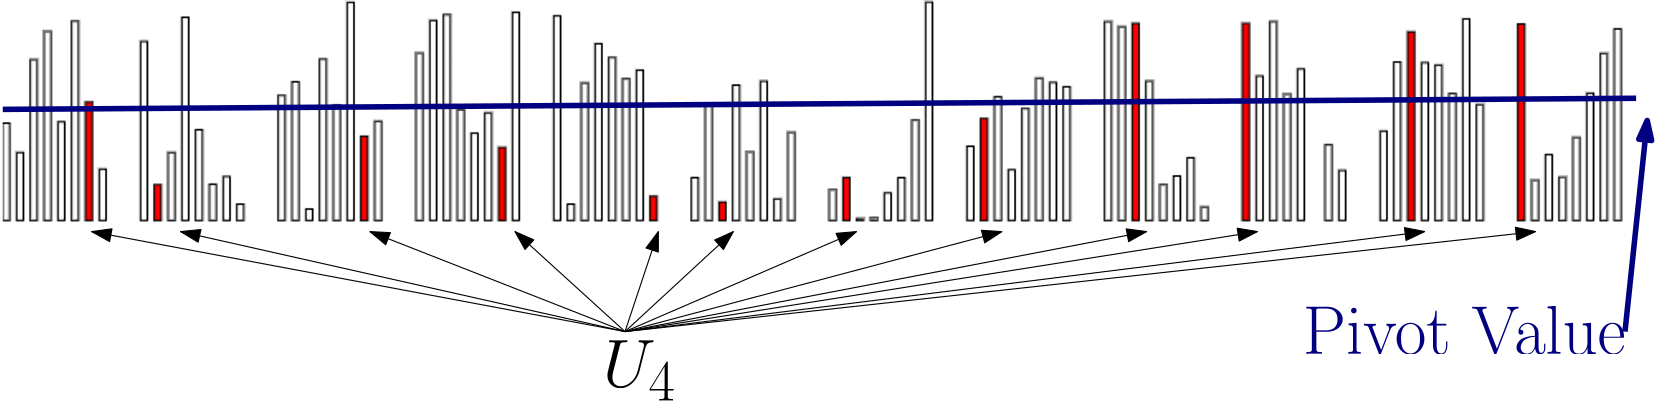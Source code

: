 <?xml version="1.0"?>
<!DOCTYPE ipe SYSTEM "ipe.dtd">
<ipe version="70212" creator="Ipe 7.2.12">
<info created="D:20190930100546" modified="D:20190930100546"/>
<bitmap id="1" width="1000" height="250" BitsPerComponent="8" ColorSpace="DeviceRGB" Filter="FlateDecode" length="4422" encoding="base64">
eNrt3U+IXVcdwPHX4r+SkKZCVJABQURxFipKkNhosDALpYI1qQVRRIpkIXbhQtSFs1BxIVhx
EaSIKEJtpIJFF1lIaqqIKOpiRBHBjaAG7MaC/2jj8T3ucG7OTPre3HvPPffcz4e3aNPJnfvO
+71zvs2fmRs3IJPfJ6wJsLe394M2awIAo5/Or40sFgtrAoSdYXt7+90NOwMAFHI67/+r0xmw
MwCA0xmwMwAATmfAzgAATmfAzgAAOJ0Ldz1hTbAzAABO5wLX6lTEWmFnAACczof5YNvly5et
FZh2ACbqmYQ1qeZ0Dnf7rcaFCxcm2u2rS8WMInYGAOZ54hyLOHEq6/Zwz6t/nnq37zWMKHYG
YCB/S1gTnDjWqt+7+lVbld1uRLEzABnezi+LeDvX5P1tOaPIiWOtbrqrNzXiu9LtYBediktt
Ez1S8/him7XydmYd4ZX9TiNzFBlRa7XOXel2sItO6Ei92FhnvwrL/o22iT7xryfWWatPNqab
H97O5N9kxooiI2qtdDvYGeZ8pP5/2U+c+PDx46vHdJd9d3f3I8eO7T8u7OzMJD/m/Hbe3tpa
RLyCut2Jo9t1O9hFKzhSH0vE3R6We/WYdLfvNs/i8mKh22fS7XvNi37hxAmvoG534uh23Q52
0QqO1FC190fCf9Ltul2351TNFwzX7d7Oul23gxEdutuD1T+HH9Ttul235x/R+AuG778Hx/W5
hG5Ht+t2MKK6XbcX4qmEbs80oge9B0e/q89E1rkr3e501u26HYyobtft2dbq7pMn9x/rrJVu
r7jbN70r3e501u26HYyobtftxa6Vbtftut3prNt1OxhR3a7bdbtu1+1OHGul240odgbdrtt1
u27X7brdiaPbdTvYRXW7btftul23ZzsmvtLmxNHtuh3sDLpdt+t23a7bC+z28Nk/3hBFul23
r+N6wlSj23W7btftul23zzCKnM66vfARDZc6FTHt6Hbdrtt1u27X7brd6azby+x2045u1+26
Xbfrdt0uipzOul23Y2cwV7pdt+t23a7blYzTWbebduwMul2363bdrtt1uxNHt+t2MFe6Xbfr
dt2u23W707mjryZ0u2nHzqDbdbtu1+29uJrQ7brd6dxlRD8WaR1eut20o9t1u27X7bq923vw
XOR534O6Xck4nY8worrdtKPbdbtu1+26PfN7ULcrGaezbh/rUu9tm885iG7X7bpdt+v2Yrv9
4bYudyWKpu6+tud9BXV7xd0efvx7jVmdg+h23a7bdbtuL7bbw1091Oh4V6KogmPi8cY6r6Bu
r7vb53kOott1u27X7bq95G7v665EUa3HhG7X7bodu6hu1+0jDsNdkdYwHLRWYTUutul23a7b
dbtu1+1gF9Xtuj3PMDy9dPMwHNLt4adcasTD8NuEbtftoki363bdjm7X7bpdtw8+DId3+2F7
++sjhRz0ul23O3F0u27X7eh23a7bdXuXvV2363bdrtt1e33d/peE7tLtul23l9nt4YN32nS7
btftoki36/b5dHv44FdEpJpu1+26veRuDz/lSqP8tdLtul23O3F0uxGd3N6Obrch6/apH166
Xbfrdt2u23W7bke363bdrtt1u27X7bpdt+t2bxzsorp9xG4PT3C3Tbfrdt2u23W7btftuh3d
HvwkodvH7fawJp9tzGq/0u26XbfLD91uRI+wVmHN3xpZZ9nR7dMNyLdFCj+dZ9Lt8/x1Bt2u
23V79SfOPxO63Yj20u3Bz5bWXPZqWvRSmz6fQ7dP6HS+Rbd/qa3wL2+u23W7btft8zxxXhIZ
4hXU7VMZ0UcTHbt9o2WvqUUvNvyGwpy7PTzBj7YV3u3hUp9olP9tiXS7btftut2Jo9vnPKJh
oR6IdFmrarr9ucRMdgbd3tcm87XGUCXTa7dP6NuJ6nbdrtt1uxNHt8+82/taq2q6PdztbRF/
8Va39/LG0e26Xbfrdt2u23W7btftebY+3a7bO75x7op02WR0u27X7bpdtztxdLtu1+26XbcP
usk8vdRxk9Htul2363bd7sTR7bpdt+t23V7+JqPbdbtu1+263Ymj23W7btftul2363bdrtuD
PyR0u27X7bpdt+t23a7bdXvmbg9X+nSbbr/FpV4Tyf23sMfr9vAE4yfe5RzU7bp9He9qy/kK
6nbdrtvR7bq95G4PPt+ob7/qfa1Wv+A8wldPGrXb+zoHdbtuX/MV/GEj8yuo23W7bqfAneHl
kS5Hqm6vo9sr3q+qWSvdrttn1e1jvYK6XbfrdsrcGf661PFI1e26Xbfrdt2u23W7btftul23
Z94ZdLtu1+26XbeveakwS/FDt+t23a7bdbtu1+26Xbfrdt1eYLfvLifqcnuudLtu1+26va9h
OBOpb9p1u27X7bq9tG6/mtDtNXV7Ole6fUKv4HaknFTT7bo9vqufLlX5f6m6Xbfrdt1eWreH
Hz8X6TTtul236/Z+X8Hd3b2l0lJNt+v2GzP43SXdrtt1u24vsNt7m3bdrtt1e9/dPpVUO8J7
8NcJ3a7bdft8uv0dbaWUjG7X7bpdt+t23a7bD3qCb4wM8R7U7bpdt5c8DE82CioZ3a7bdbtu
1+26Xbf3sVZPJnS7bqeyYdDtul2363bdrtt1ewXdHi514G+s63bdjm7X7bpdt+t23a7bdXtR
3T5W9el23a7bdbtu1+26Xbfrdt2u23W7btftul2363bdrtt1u27X7bpdt+t23d6LndOn40ch
W59u1+26Xbfrdt1eTbf/IqHbdbtun6iw5mcj+b8x+pXFYvWID3rdrtt1u27X7fEreLZNt+v2
jQLyLZFCviWKbtftuv3Iy35tKf8wHHbQ63bdrtt1+4S6fREZbr+61lj3Cep23d73tOt23a7b
S+j2sYZBt+t23a7bK+j2Avcr3a7bdbtu1+26Xbfrdt2u23W7btftul2363bdrtt1u27X7bpd
t+t23a7bdbtu1+26Xbfrdt2u23X7hLo9/PiLI4Vsfbpdt+t23a7bdbtun3q3h7v6ZZtu1+26
vfsr+K+lcrY+3a7bdXuZr+AjCd2u23W7br/1JvPmRpe+0u26XbcXu/Xp9kFb9NVtul23b7Ts
D0Yyf41f3a7bdfsUu72XvtLtul236/aNhuF6YqLdHn7KHxtdhkG3z7PbR/zeHLpdt+t23a7b
dbtu1+1rDcPW1qk77th/DDHt47aobtftul2363bdrtun0u2PJXS7btftQxypul2363bdrtt1
u27X7R3n6v5I5r8Tp9t1u27X7bpdt+t23a7bdbtuL6QZdLtu1+26Xbfrdt2u23W7btftul23
63bdrtt1u27X7bpdt+t23a7bdbtu1+26Xbfr9i7D8GxCt+v2UfarcJ3XRYZ4O+t23a7bdbtu
z7xfPZHQ7bpdt3eZ9tsjA20yul23rzntv1sa6O2s23W7btftuj3zfhWuc++dd+4/1tlFdbtu
1+1H2ZB1u27P3u2Dvp11u27X7bpdt+fv9k13Ud2u23W7btftul236/b4rq616farCd2u23W7
bg/X+VSbbtftul2363bdnrnbw2c/2yikZMbt9nBT5yKZR1S363bdXmy3B19oFH7Q63bdrtt1
u26vtdtLK5nRu33EEdXtul23l9ztUznodbtu1+26fYbdHj7vK9t0u27X7bpdt+t23a7bdXvs
HwndrttH6fbw2f/cKOQc1O26Xbfrdt2u23W7bi+n28OljkeG+vMMul23T/Ac1O26Xbfrdt2u
23W7bi+q24c+B3W7btftul2363bdrtt1u27X7bpdt+t23a7bdbtu1+26Xbfrdt2u23W7btft
ul2363bdrtt1u27X7bpdt+t23a7bdbtu1+26Xbfrdt2u23W7br/FXP28Tbfrdt2u23W7btft
ul2363bdXmbJnG5Mt2R0u27X7bpdtxfe7eFSb2/T7bq9l130kTbdrtvr7vYKSka363bdrtt1
e/ndHi7148YESka3T6Tbw6UebAw17bpdtysZ3a7bTbtu1+0z6/YplYxun063Dz7tul23Kxnd
rttNu27X7bpdtyeeS+h23a7bdXv13R4++ENtul2363bd3qM/JXS7bu/e7eGDb4tk/vUr3a7b
u3T7o205dwbdXkG3h5/yzcZAJaPbTft8uj18itsjhUz7iN0e7upVx4/vP4Zb9hdGcg6Dbh+r
20f8fWfdrts7jugDjQEPet1eb7dnKBndbtrn0+3hEz27VM60j9vth6Va78v+n6XMw6Dbdbtu
n3O3P5wo5aDX7bpdt+t23T7NaZ9Jt48yDLpdt+v2OXd7uKWHIgUd9Lp9yiXz94SS0e26Xbfr
dt2u23W7bu/Y7YUe9Lp9sGm/75574sdAT/ClESWj23W7btftur38bg/X2YkU8nXVdLtu1+1z
LpkwDI8vFqtHOcOg23W7btftul23j97twZWlcr4esm7X7bp95t1e4DDodt2u23W7btftJXT7
WE9Qt+t23a7bdbtu1+26vb5uD9f5QJtu1+26Xbfrdt2u25WMbtftpr3Abg++3Vgn1XS7btft
ul2363bdrmR0u2437aN0+0apdoS5emebbtftul2363bdrtt1u27X7bq9wG4PT/BHjUKGQbfr
dt2u23W7blcyul23Z1ure8+ejR85S0a3D94Mul2363bdrtt1u27X7bq9lm4Pw/DEYrF6xMNQ
zbT/JqHbdbtu1+26Xbfrdt2u23X7FLv9wGGoZ9q3t98QyT3tul2363bdrtt1u27X7bpdt0+8
28MHP9U20b1dt+t23a7bdbtu1+26Xbfr9rq7PZTM3SdPrh7T3dt1u27X7bpdt+t23T7iWh2L
VPgnB3T7KNO+vf2CSCnTPna3j1Uyul2363bdrtt1u26vZm9/Zinz3q7b6+728F//u5R5v9Lt
ul23z7nbv5/Q7bpdt+t2e3v3vf3fCd1eWbePsl/pdt2u2+fc7eE674l0nXbdrtt1u263tzd3
9aJI5lTT7bpdt+t2e7tp1+26Xbfrdnt7+amm23W7ktHt9nbTrtt1u27X7fZ23a7bdbtu1+26
Xbfrdt2u23W7btftul2363bdrtt1u27X7brd3q7bdbtuVzK63d5u2nW7btftut3ertt1u26f
T7d/N7F/qfdFCv+Wc/Z23a7bdXv13b63lN7VXiO9q5X0rnq71GKxt3ykc3XgpY427Qff1XIY
Vo90GEpbqyPv7YO/gpteasNlP3LJmPYRnmBPw5Bp2k+c2P/shaxVz9N++BM8c+bMztL58+dv
uqsvL+UfBnu7aV+z2zfaRTOM6MjT3t+JU+i0T+rt3OO0rz7LvpvuKnbgxwfxXfV5qa2t/cdN
c3XgpY427QffVfSpw2OoJ9jTpTq+4gO+gpteasNlP9rebtrHeYI9DUOmaW9/9hLWqudpL+8J
2ttH29urmfYNd9EMIzrytPd34hQ67ZN6O/c47QAAAAAAAAAAAAAAAAAAAAAAAAAAAAAAAAAA
AAAAAAAAAAAAAAAAAAAAAAAAAAAAAAAAAAAAAAAAAAAAAAAAAAAAAAAAAAAAAAAAAAAAAAAA
AAAAAAAAAAAAAAAAAAAAAAAAAAAAAAAAAAAAAAAAAAAAAAAAAAAAAAAAAAAAAAAAAAAAAAAA
AAAAAAAAAAAAAAAAAAAAAAAAAAAAAAAAAAAAAAAAAAAAAAAAAAAAAAAAAAAAAAAAAAAAAAAA
AAAAAAAAAAAAAAAAAAAAAAAAAAAAAAAAAAAAAAAAAAAAAAAAAAAAAAAAAAAAAAAAAAAAAAAA
AAAAAAAAAAAAAAAAAAAAAAAAAAAAAAAAAAAAAAAAAAAAAAAAAAAAAAAAAAAAAAAAAAAAAAAA
AAAAAAAAAAAAAAAAAAAAAAAAAAAAAAAAAAAAAAAAAAAAAAAAAAAAAAAV+x9hRjrl
</bitmap>
<ipestyle name="basic">
<symbol name="arrow/arc(spx)">
<path stroke="sym-stroke" fill="sym-stroke" pen="sym-pen">
0 0 m
-1 0.333 l
-1 -0.333 l
h
</path>
</symbol>
<symbol name="arrow/farc(spx)">
<path stroke="sym-stroke" fill="white" pen="sym-pen">
0 0 m
-1 0.333 l
-1 -0.333 l
h
</path>
</symbol>
<symbol name="arrow/ptarc(spx)">
<path stroke="sym-stroke" fill="sym-stroke" pen="sym-pen">
0 0 m
-1 0.333 l
-0.8 0 l
-1 -0.333 l
h
</path>
</symbol>
<symbol name="arrow/fptarc(spx)">
<path stroke="sym-stroke" fill="white" pen="sym-pen">
0 0 m
-1 0.333 l
-0.8 0 l
-1 -0.333 l
h
</path>
</symbol>
<symbol name="mark/circle(sx)" transformations="translations">
<path fill="sym-stroke">
0.6 0 0 0.6 0 0 e
0.4 0 0 0.4 0 0 e
</path>
</symbol>
<symbol name="mark/disk(sx)" transformations="translations">
<path fill="sym-stroke">
0.6 0 0 0.6 0 0 e
</path>
</symbol>
<symbol name="mark/fdisk(sfx)" transformations="translations">
<group>
<path fill="sym-fill">
0.5 0 0 0.5 0 0 e
</path>
<path fill="sym-stroke" fillrule="eofill">
0.6 0 0 0.6 0 0 e
0.4 0 0 0.4 0 0 e
</path>
</group>
</symbol>
<symbol name="mark/box(sx)" transformations="translations">
<path fill="sym-stroke" fillrule="eofill">
-0.6 -0.6 m
0.6 -0.6 l
0.6 0.6 l
-0.6 0.6 l
h
-0.4 -0.4 m
0.4 -0.4 l
0.4 0.4 l
-0.4 0.4 l
h
</path>
</symbol>
<symbol name="mark/square(sx)" transformations="translations">
<path fill="sym-stroke">
-0.6 -0.6 m
0.6 -0.6 l
0.6 0.6 l
-0.6 0.6 l
h
</path>
</symbol>
<symbol name="mark/fsquare(sfx)" transformations="translations">
<group>
<path fill="sym-fill">
-0.5 -0.5 m
0.5 -0.5 l
0.5 0.5 l
-0.5 0.5 l
h
</path>
<path fill="sym-stroke" fillrule="eofill">
-0.6 -0.6 m
0.6 -0.6 l
0.6 0.6 l
-0.6 0.6 l
h
-0.4 -0.4 m
0.4 -0.4 l
0.4 0.4 l
-0.4 0.4 l
h
</path>
</group>
</symbol>
<symbol name="mark/cross(sx)" transformations="translations">
<group>
<path fill="sym-stroke">
-0.43 -0.57 m
0.57 0.43 l
0.43 0.57 l
-0.57 -0.43 l
h
</path>
<path fill="sym-stroke">
-0.43 0.57 m
0.57 -0.43 l
0.43 -0.57 l
-0.57 0.43 l
h
</path>
</group>
</symbol>
<symbol name="arrow/fnormal(spx)">
<path stroke="sym-stroke" fill="white" pen="sym-pen">
0 0 m
-1 0.333 l
-1 -0.333 l
h
</path>
</symbol>
<symbol name="arrow/pointed(spx)">
<path stroke="sym-stroke" fill="sym-stroke" pen="sym-pen">
0 0 m
-1 0.333 l
-0.8 0 l
-1 -0.333 l
h
</path>
</symbol>
<symbol name="arrow/fpointed(spx)">
<path stroke="sym-stroke" fill="white" pen="sym-pen">
0 0 m
-1 0.333 l
-0.8 0 l
-1 -0.333 l
h
</path>
</symbol>
<symbol name="arrow/linear(spx)">
<path stroke="sym-stroke" pen="sym-pen">
-1 0.333 m
0 0 l
-1 -0.333 l
</path>
</symbol>
<symbol name="arrow/fdouble(spx)">
<path stroke="sym-stroke" fill="white" pen="sym-pen">
0 0 m
-1 0.333 l
-1 -0.333 l
h
-1 0 m
-2 0.333 l
-2 -0.333 l
h
</path>
</symbol>
<symbol name="arrow/double(spx)">
<path stroke="sym-stroke" fill="sym-stroke" pen="sym-pen">
0 0 m
-1 0.333 l
-1 -0.333 l
h
-1 0 m
-2 0.333 l
-2 -0.333 l
h
</path>
</symbol>
<pen name="heavier" value="0.8"/>
<pen name="fat" value="1.2"/>
<pen name="ultrafat" value="2"/>
<symbolsize name="large" value="5"/>
<symbolsize name="small" value="2"/>
<symbolsize name="tiny" value="1.1"/>
<arrowsize name="large" value="10"/>
<arrowsize name="small" value="5"/>
<arrowsize name="tiny" value="3"/>
<color name="red" value="1 0 0"/>
<color name="green" value="0 1 0"/>
<color name="blue" value="0 0 1"/>
<color name="yellow" value="1 1 0"/>
<color name="orange" value="1 0.647 0"/>
<color name="gold" value="1 0.843 0"/>
<color name="purple" value="0.627 0.125 0.941"/>
<color name="gray" value="0.745"/>
<color name="brown" value="0.647 0.165 0.165"/>
<color name="navy" value="0 0 0.502"/>
<color name="pink" value="1 0.753 0.796"/>
<color name="seagreen" value="0.18 0.545 0.341"/>
<color name="turquoise" value="0.251 0.878 0.816"/>
<color name="violet" value="0.933 0.51 0.933"/>
<color name="darkblue" value="0 0 0.545"/>
<color name="darkcyan" value="0 0.545 0.545"/>
<color name="darkgray" value="0.663"/>
<color name="darkgreen" value="0 0.392 0"/>
<color name="darkmagenta" value="0.545 0 0.545"/>
<color name="darkorange" value="1 0.549 0"/>
<color name="darkred" value="0.545 0 0"/>
<color name="lightblue" value="0.678 0.847 0.902"/>
<color name="lightcyan" value="0.878 1 1"/>
<color name="lightgray" value="0.827"/>
<color name="lightgreen" value="0.565 0.933 0.565"/>
<color name="lightyellow" value="1 1 0.878"/>
<dashstyle name="dashed" value="[4] 0"/>
<dashstyle name="dotted" value="[1 3] 0"/>
<dashstyle name="dash dotted" value="[4 2 1 2] 0"/>
<dashstyle name="dash dot dotted" value="[4 2 1 2 1 2] 0"/>
<textsize name="large" value="\large"/>
<textsize name="Large" value="\Large"/>
<textsize name="LARGE" value="\LARGE"/>
<textsize name="huge" value="\huge"/>
<textsize name="Huge" value="\Huge"/>
<textsize name="small" value="\small"/>
<textsize name="footnote" value="\footnotesize"/>
<textsize name="tiny" value="\tiny"/>
<textstyle name="center" begin="\begin{center}" end="\end{center}"/>
<textstyle name="itemize" begin="\begin{itemize}" end="\end{itemize}"/>
<textstyle name="item" begin="\begin{itemize}\item{}" end="\end{itemize}"/>
<gridsize name="4 pts" value="4"/>
<gridsize name="8 pts (~3 mm)" value="8"/>
<gridsize name="16 pts (~6 mm)" value="16"/>
<gridsize name="32 pts (~12 mm)" value="32"/>
<gridsize name="10 pts (~3.5 mm)" value="10"/>
<gridsize name="20 pts (~7 mm)" value="20"/>
<gridsize name="14 pts (~5 mm)" value="14"/>
<gridsize name="28 pts (~10 mm)" value="28"/>
<gridsize name="56 pts (~20 mm)" value="56"/>
<anglesize name="90 deg" value="90"/>
<anglesize name="60 deg" value="60"/>
<anglesize name="45 deg" value="45"/>
<anglesize name="30 deg" value="30"/>
<anglesize name="22.5 deg" value="22.5"/>
<opacity name="10%" value="0.1"/>
<opacity name="30%" value="0.3"/>
<opacity name="50%" value="0.5"/>
<opacity name="75%" value="0.75"/>
<tiling name="falling" angle="-60" step="4" width="1"/>
<tiling name="rising" angle="30" step="4" width="1"/>
</ipestyle>
<page>
<layer name="alpha"/>
<view layers="alpha" active="alpha"/>
<image layer="alpha" rect="0 346.625 595 495.375" bitmap="1"/>
<text matrix="1 0 0 1 8 8" transformations="translations" pos="208 348" stroke="black" type="label" width="26.458" height="16.939" depth="4.78" valign="baseline" size="Huge" style="math">U_4</text>
<group matrix="1 0 0 1 4 0">
<path matrix="1 0 0 0.692308 8 126.769" stroke="black" arrow="normal/normal">
212 360 m
20 412 l
</path>
<path matrix="1.11111 0 0 0.692308 -15.5556 126.769" stroke="black" arrow="normal/normal">
212 360 m
68 412 l
</path>
<path matrix="0.956522 0 0 0.692308 17.2174 126.769" stroke="black" arrow="normal/normal">
212 360 m
116 412 l
</path>
<path matrix="0.9 0 0 0.692308 29.2 126.769" stroke="black" arrow="normal/normal">
212 360 m
168 412 l
</path>
<path matrix="3 0 0 0.692308 -416 126.769" stroke="black" arrow="normal/normal">
212 360 m
216 412 l
</path>
<path matrix="0.75 0 0 0.692308 61 126.769" stroke="black" arrow="normal/normal">
212 360 m
264 412 l
</path>
<path matrix="0.833333 0 0 0.692308 43.3333 126.769" stroke="black" arrow="normal/normal">
212 360 m
312 412 l
</path>
<path matrix="0.916667 0 0 0.692308 25.6667 126.769" stroke="black" arrow="normal/normal">
212 360 m
360 412 l
</path>
<path matrix="0.918033 0 0 0.692308 25.377 126.769" stroke="black" arrow="normal/normal">
212 360 m
460 412 l
</path>
<path matrix="0.938776 0 0 0.692308 20.9796 126.769" stroke="black" arrow="normal/normal">
212 360 m
412 412 l
</path>
<path matrix="0.959459 0 0 0.692308 16.5946 126.769" stroke="black" arrow="normal/normal">
212 360 m
512 412 l
</path>
<path matrix="0.94186 0 0 0.692308 20.3256 126.769" stroke="black" arrow="normal/normal">
212 360 m
560 412 l
</path>
</group>
<path matrix="1 0 0 1 0 4" stroke="navy" pen="ultrafat">
0 452 m
588 456 l
</path>
<text matrix="1 0 0 1 -56 -16" transformations="translations" pos="524 384" stroke="navy" type="label" width="116.29" height="17.213" depth="0" valign="baseline" size="Huge">Pivot Value</text>
<path matrix="1 0 0 1.1875 4 -84.75" stroke="navy" pen="ultrafat" arrow="normal/normal">
580 388 m
588 452 l
</path>
</page>
</ipe>
